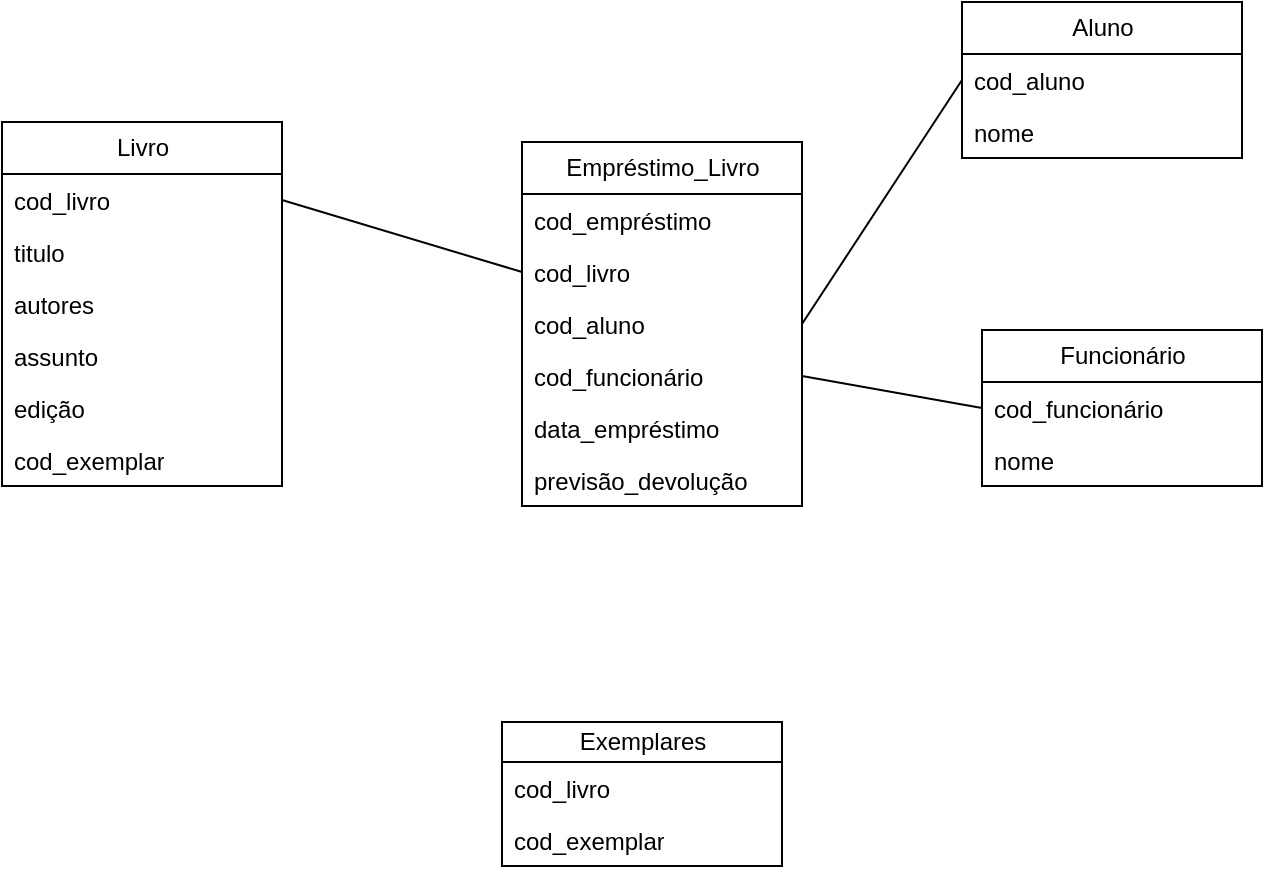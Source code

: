 <mxfile version="21.7.2" type="github">
  <diagram name="Página-1" id="oJfKlUC4fJond-4Fd566">
    <mxGraphModel dx="1434" dy="790" grid="1" gridSize="10" guides="1" tooltips="1" connect="1" arrows="1" fold="1" page="1" pageScale="1" pageWidth="827" pageHeight="1169" math="0" shadow="0">
      <root>
        <mxCell id="0" />
        <mxCell id="1" parent="0" />
        <mxCell id="ar68Ud0TqFOsHpjtKcFA-1" value="Funcionário" style="swimlane;fontStyle=0;childLayout=stackLayout;horizontal=1;startSize=26;fillColor=none;horizontalStack=0;resizeParent=1;resizeParentMax=0;resizeLast=0;collapsible=1;marginBottom=0;html=1;" parent="1" vertex="1">
          <mxGeometry x="530" y="284" width="140" height="78" as="geometry" />
        </mxCell>
        <mxCell id="ar68Ud0TqFOsHpjtKcFA-2" value="cod_funcionário" style="text;strokeColor=none;fillColor=none;align=left;verticalAlign=top;spacingLeft=4;spacingRight=4;overflow=hidden;rotatable=0;points=[[0,0.5],[1,0.5]];portConstraint=eastwest;whiteSpace=wrap;html=1;" parent="ar68Ud0TqFOsHpjtKcFA-1" vertex="1">
          <mxGeometry y="26" width="140" height="26" as="geometry" />
        </mxCell>
        <mxCell id="ar68Ud0TqFOsHpjtKcFA-3" value="nome" style="text;strokeColor=none;fillColor=none;align=left;verticalAlign=top;spacingLeft=4;spacingRight=4;overflow=hidden;rotatable=0;points=[[0,0.5],[1,0.5]];portConstraint=eastwest;whiteSpace=wrap;html=1;" parent="ar68Ud0TqFOsHpjtKcFA-1" vertex="1">
          <mxGeometry y="52" width="140" height="26" as="geometry" />
        </mxCell>
        <mxCell id="ar68Ud0TqFOsHpjtKcFA-5" value="Aluno" style="swimlane;fontStyle=0;childLayout=stackLayout;horizontal=1;startSize=26;fillColor=none;horizontalStack=0;resizeParent=1;resizeParentMax=0;resizeLast=0;collapsible=1;marginBottom=0;html=1;" parent="1" vertex="1">
          <mxGeometry x="520" y="120" width="140" height="78" as="geometry" />
        </mxCell>
        <mxCell id="ar68Ud0TqFOsHpjtKcFA-7" value="cod_aluno" style="text;strokeColor=none;fillColor=none;align=left;verticalAlign=top;spacingLeft=4;spacingRight=4;overflow=hidden;rotatable=0;points=[[0,0.5],[1,0.5]];portConstraint=eastwest;whiteSpace=wrap;html=1;" parent="ar68Ud0TqFOsHpjtKcFA-5" vertex="1">
          <mxGeometry y="26" width="140" height="26" as="geometry" />
        </mxCell>
        <mxCell id="ar68Ud0TqFOsHpjtKcFA-6" value="nome" style="text;strokeColor=none;fillColor=none;align=left;verticalAlign=top;spacingLeft=4;spacingRight=4;overflow=hidden;rotatable=0;points=[[0,0.5],[1,0.5]];portConstraint=eastwest;whiteSpace=wrap;html=1;" parent="ar68Ud0TqFOsHpjtKcFA-5" vertex="1">
          <mxGeometry y="52" width="140" height="26" as="geometry" />
        </mxCell>
        <mxCell id="ar68Ud0TqFOsHpjtKcFA-9" value="Livro" style="swimlane;fontStyle=0;childLayout=stackLayout;horizontal=1;startSize=26;fillColor=none;horizontalStack=0;resizeParent=1;resizeParentMax=0;resizeLast=0;collapsible=1;marginBottom=0;html=1;" parent="1" vertex="1">
          <mxGeometry x="40" y="180" width="140" height="182" as="geometry" />
        </mxCell>
        <mxCell id="ar68Ud0TqFOsHpjtKcFA-10" value="cod_livro" style="text;strokeColor=none;fillColor=none;align=left;verticalAlign=top;spacingLeft=4;spacingRight=4;overflow=hidden;rotatable=0;points=[[0,0.5],[1,0.5]];portConstraint=eastwest;whiteSpace=wrap;html=1;" parent="ar68Ud0TqFOsHpjtKcFA-9" vertex="1">
          <mxGeometry y="26" width="140" height="26" as="geometry" />
        </mxCell>
        <mxCell id="ar68Ud0TqFOsHpjtKcFA-25" value="titulo" style="text;strokeColor=none;fillColor=none;align=left;verticalAlign=top;spacingLeft=4;spacingRight=4;overflow=hidden;rotatable=0;points=[[0,0.5],[1,0.5]];portConstraint=eastwest;whiteSpace=wrap;html=1;" parent="ar68Ud0TqFOsHpjtKcFA-9" vertex="1">
          <mxGeometry y="52" width="140" height="26" as="geometry" />
        </mxCell>
        <mxCell id="ar68Ud0TqFOsHpjtKcFA-11" value="autores" style="text;strokeColor=none;fillColor=none;align=left;verticalAlign=top;spacingLeft=4;spacingRight=4;overflow=hidden;rotatable=0;points=[[0,0.5],[1,0.5]];portConstraint=eastwest;whiteSpace=wrap;html=1;" parent="ar68Ud0TqFOsHpjtKcFA-9" vertex="1">
          <mxGeometry y="78" width="140" height="26" as="geometry" />
        </mxCell>
        <mxCell id="ar68Ud0TqFOsHpjtKcFA-12" value="assunto" style="text;strokeColor=none;fillColor=none;align=left;verticalAlign=top;spacingLeft=4;spacingRight=4;overflow=hidden;rotatable=0;points=[[0,0.5],[1,0.5]];portConstraint=eastwest;whiteSpace=wrap;html=1;" parent="ar68Ud0TqFOsHpjtKcFA-9" vertex="1">
          <mxGeometry y="104" width="140" height="26" as="geometry" />
        </mxCell>
        <mxCell id="ar68Ud0TqFOsHpjtKcFA-13" value="edição" style="text;strokeColor=none;fillColor=none;align=left;verticalAlign=top;spacingLeft=4;spacingRight=4;overflow=hidden;rotatable=0;points=[[0,0.5],[1,0.5]];portConstraint=eastwest;whiteSpace=wrap;html=1;" parent="ar68Ud0TqFOsHpjtKcFA-9" vertex="1">
          <mxGeometry y="130" width="140" height="26" as="geometry" />
        </mxCell>
        <mxCell id="ar68Ud0TqFOsHpjtKcFA-14" value="cod_exemplar" style="text;strokeColor=none;fillColor=none;align=left;verticalAlign=top;spacingLeft=4;spacingRight=4;overflow=hidden;rotatable=0;points=[[0,0.5],[1,0.5]];portConstraint=eastwest;whiteSpace=wrap;html=1;" parent="ar68Ud0TqFOsHpjtKcFA-9" vertex="1">
          <mxGeometry y="156" width="140" height="26" as="geometry" />
        </mxCell>
        <mxCell id="ar68Ud0TqFOsHpjtKcFA-19" value="Empréstimo_Livro" style="swimlane;fontStyle=0;childLayout=stackLayout;horizontal=1;startSize=26;fillColor=none;horizontalStack=0;resizeParent=1;resizeParentMax=0;resizeLast=0;collapsible=1;marginBottom=0;html=1;" parent="1" vertex="1">
          <mxGeometry x="300" y="190" width="140" height="182" as="geometry" />
        </mxCell>
        <mxCell id="ar68Ud0TqFOsHpjtKcFA-37" value="cod_empréstimo" style="text;strokeColor=none;fillColor=none;align=left;verticalAlign=top;spacingLeft=4;spacingRight=4;overflow=hidden;rotatable=0;points=[[0,0.5],[1,0.5]];portConstraint=eastwest;whiteSpace=wrap;html=1;" parent="ar68Ud0TqFOsHpjtKcFA-19" vertex="1">
          <mxGeometry y="26" width="140" height="26" as="geometry" />
        </mxCell>
        <mxCell id="ar68Ud0TqFOsHpjtKcFA-20" value="cod_livro" style="text;strokeColor=none;fillColor=none;align=left;verticalAlign=top;spacingLeft=4;spacingRight=4;overflow=hidden;rotatable=0;points=[[0,0.5],[1,0.5]];portConstraint=eastwest;whiteSpace=wrap;html=1;" parent="ar68Ud0TqFOsHpjtKcFA-19" vertex="1">
          <mxGeometry y="52" width="140" height="26" as="geometry" />
        </mxCell>
        <mxCell id="ar68Ud0TqFOsHpjtKcFA-21" value="cod_aluno" style="text;strokeColor=none;fillColor=none;align=left;verticalAlign=top;spacingLeft=4;spacingRight=4;overflow=hidden;rotatable=0;points=[[0,0.5],[1,0.5]];portConstraint=eastwest;whiteSpace=wrap;html=1;" parent="ar68Ud0TqFOsHpjtKcFA-19" vertex="1">
          <mxGeometry y="78" width="140" height="26" as="geometry" />
        </mxCell>
        <mxCell id="ar68Ud0TqFOsHpjtKcFA-22" value="cod_funcionário" style="text;strokeColor=none;fillColor=none;align=left;verticalAlign=top;spacingLeft=4;spacingRight=4;overflow=hidden;rotatable=0;points=[[0,0.5],[1,0.5]];portConstraint=eastwest;whiteSpace=wrap;html=1;" parent="ar68Ud0TqFOsHpjtKcFA-19" vertex="1">
          <mxGeometry y="104" width="140" height="26" as="geometry" />
        </mxCell>
        <mxCell id="ar68Ud0TqFOsHpjtKcFA-23" value="data_empréstimo" style="text;strokeColor=none;fillColor=none;align=left;verticalAlign=top;spacingLeft=4;spacingRight=4;overflow=hidden;rotatable=0;points=[[0,0.5],[1,0.5]];portConstraint=eastwest;whiteSpace=wrap;html=1;" parent="ar68Ud0TqFOsHpjtKcFA-19" vertex="1">
          <mxGeometry y="130" width="140" height="26" as="geometry" />
        </mxCell>
        <mxCell id="ar68Ud0TqFOsHpjtKcFA-24" value="previsão_devolução" style="text;strokeColor=none;fillColor=none;align=left;verticalAlign=top;spacingLeft=4;spacingRight=4;overflow=hidden;rotatable=0;points=[[0,0.5],[1,0.5]];portConstraint=eastwest;whiteSpace=wrap;html=1;" parent="ar68Ud0TqFOsHpjtKcFA-19" vertex="1">
          <mxGeometry y="156" width="140" height="26" as="geometry" />
        </mxCell>
        <mxCell id="ar68Ud0TqFOsHpjtKcFA-26" value="" style="endArrow=none;html=1;rounded=0;exitX=1;exitY=0.5;exitDx=0;exitDy=0;entryX=0;entryY=0.5;entryDx=0;entryDy=0;" parent="1" source="ar68Ud0TqFOsHpjtKcFA-10" target="ar68Ud0TqFOsHpjtKcFA-20" edge="1">
          <mxGeometry width="50" height="50" relative="1" as="geometry">
            <mxPoint x="380" y="430" as="sourcePoint" />
            <mxPoint x="430" y="380" as="targetPoint" />
          </mxGeometry>
        </mxCell>
        <mxCell id="ar68Ud0TqFOsHpjtKcFA-27" value="" style="endArrow=none;html=1;rounded=0;entryX=1;entryY=0.5;entryDx=0;entryDy=0;exitX=0;exitY=0.5;exitDx=0;exitDy=0;" parent="1" source="ar68Ud0TqFOsHpjtKcFA-7" target="ar68Ud0TqFOsHpjtKcFA-21" edge="1">
          <mxGeometry width="50" height="50" relative="1" as="geometry">
            <mxPoint x="380" y="430" as="sourcePoint" />
            <mxPoint x="430" y="380" as="targetPoint" />
          </mxGeometry>
        </mxCell>
        <mxCell id="ar68Ud0TqFOsHpjtKcFA-28" value="" style="endArrow=none;html=1;rounded=0;exitX=1;exitY=0.5;exitDx=0;exitDy=0;entryX=0;entryY=0.5;entryDx=0;entryDy=0;" parent="1" source="ar68Ud0TqFOsHpjtKcFA-22" target="ar68Ud0TqFOsHpjtKcFA-2" edge="1">
          <mxGeometry width="50" height="50" relative="1" as="geometry">
            <mxPoint x="640" y="383" as="sourcePoint" />
            <mxPoint x="690" y="410" as="targetPoint" />
          </mxGeometry>
        </mxCell>
        <mxCell id="ar68Ud0TqFOsHpjtKcFA-29" value="Exemplares" style="swimlane;fontStyle=0;childLayout=stackLayout;horizontal=1;startSize=20;fillColor=none;horizontalStack=0;resizeParent=1;resizeParentMax=0;resizeLast=0;collapsible=1;marginBottom=0;html=1;" parent="1" vertex="1">
          <mxGeometry x="290" y="480" width="140" height="72" as="geometry">
            <mxRectangle x="260" y="530" width="130" height="30" as="alternateBounds" />
          </mxGeometry>
        </mxCell>
        <mxCell id="ar68Ud0TqFOsHpjtKcFA-38" value="cod_livro" style="text;strokeColor=none;fillColor=none;align=left;verticalAlign=top;spacingLeft=4;spacingRight=4;overflow=hidden;rotatable=0;points=[[0,0.5],[1,0.5]];portConstraint=eastwest;whiteSpace=wrap;html=1;" parent="ar68Ud0TqFOsHpjtKcFA-29" vertex="1">
          <mxGeometry y="20" width="140" height="26" as="geometry" />
        </mxCell>
        <mxCell id="ar68Ud0TqFOsHpjtKcFA-31" value="cod_exemplar" style="text;strokeColor=none;fillColor=none;align=left;verticalAlign=top;spacingLeft=4;spacingRight=4;overflow=hidden;rotatable=0;points=[[0,0.5],[1,0.5]];portConstraint=eastwest;whiteSpace=wrap;html=1;" parent="ar68Ud0TqFOsHpjtKcFA-29" vertex="1">
          <mxGeometry y="46" width="140" height="26" as="geometry" />
        </mxCell>
      </root>
    </mxGraphModel>
  </diagram>
</mxfile>
